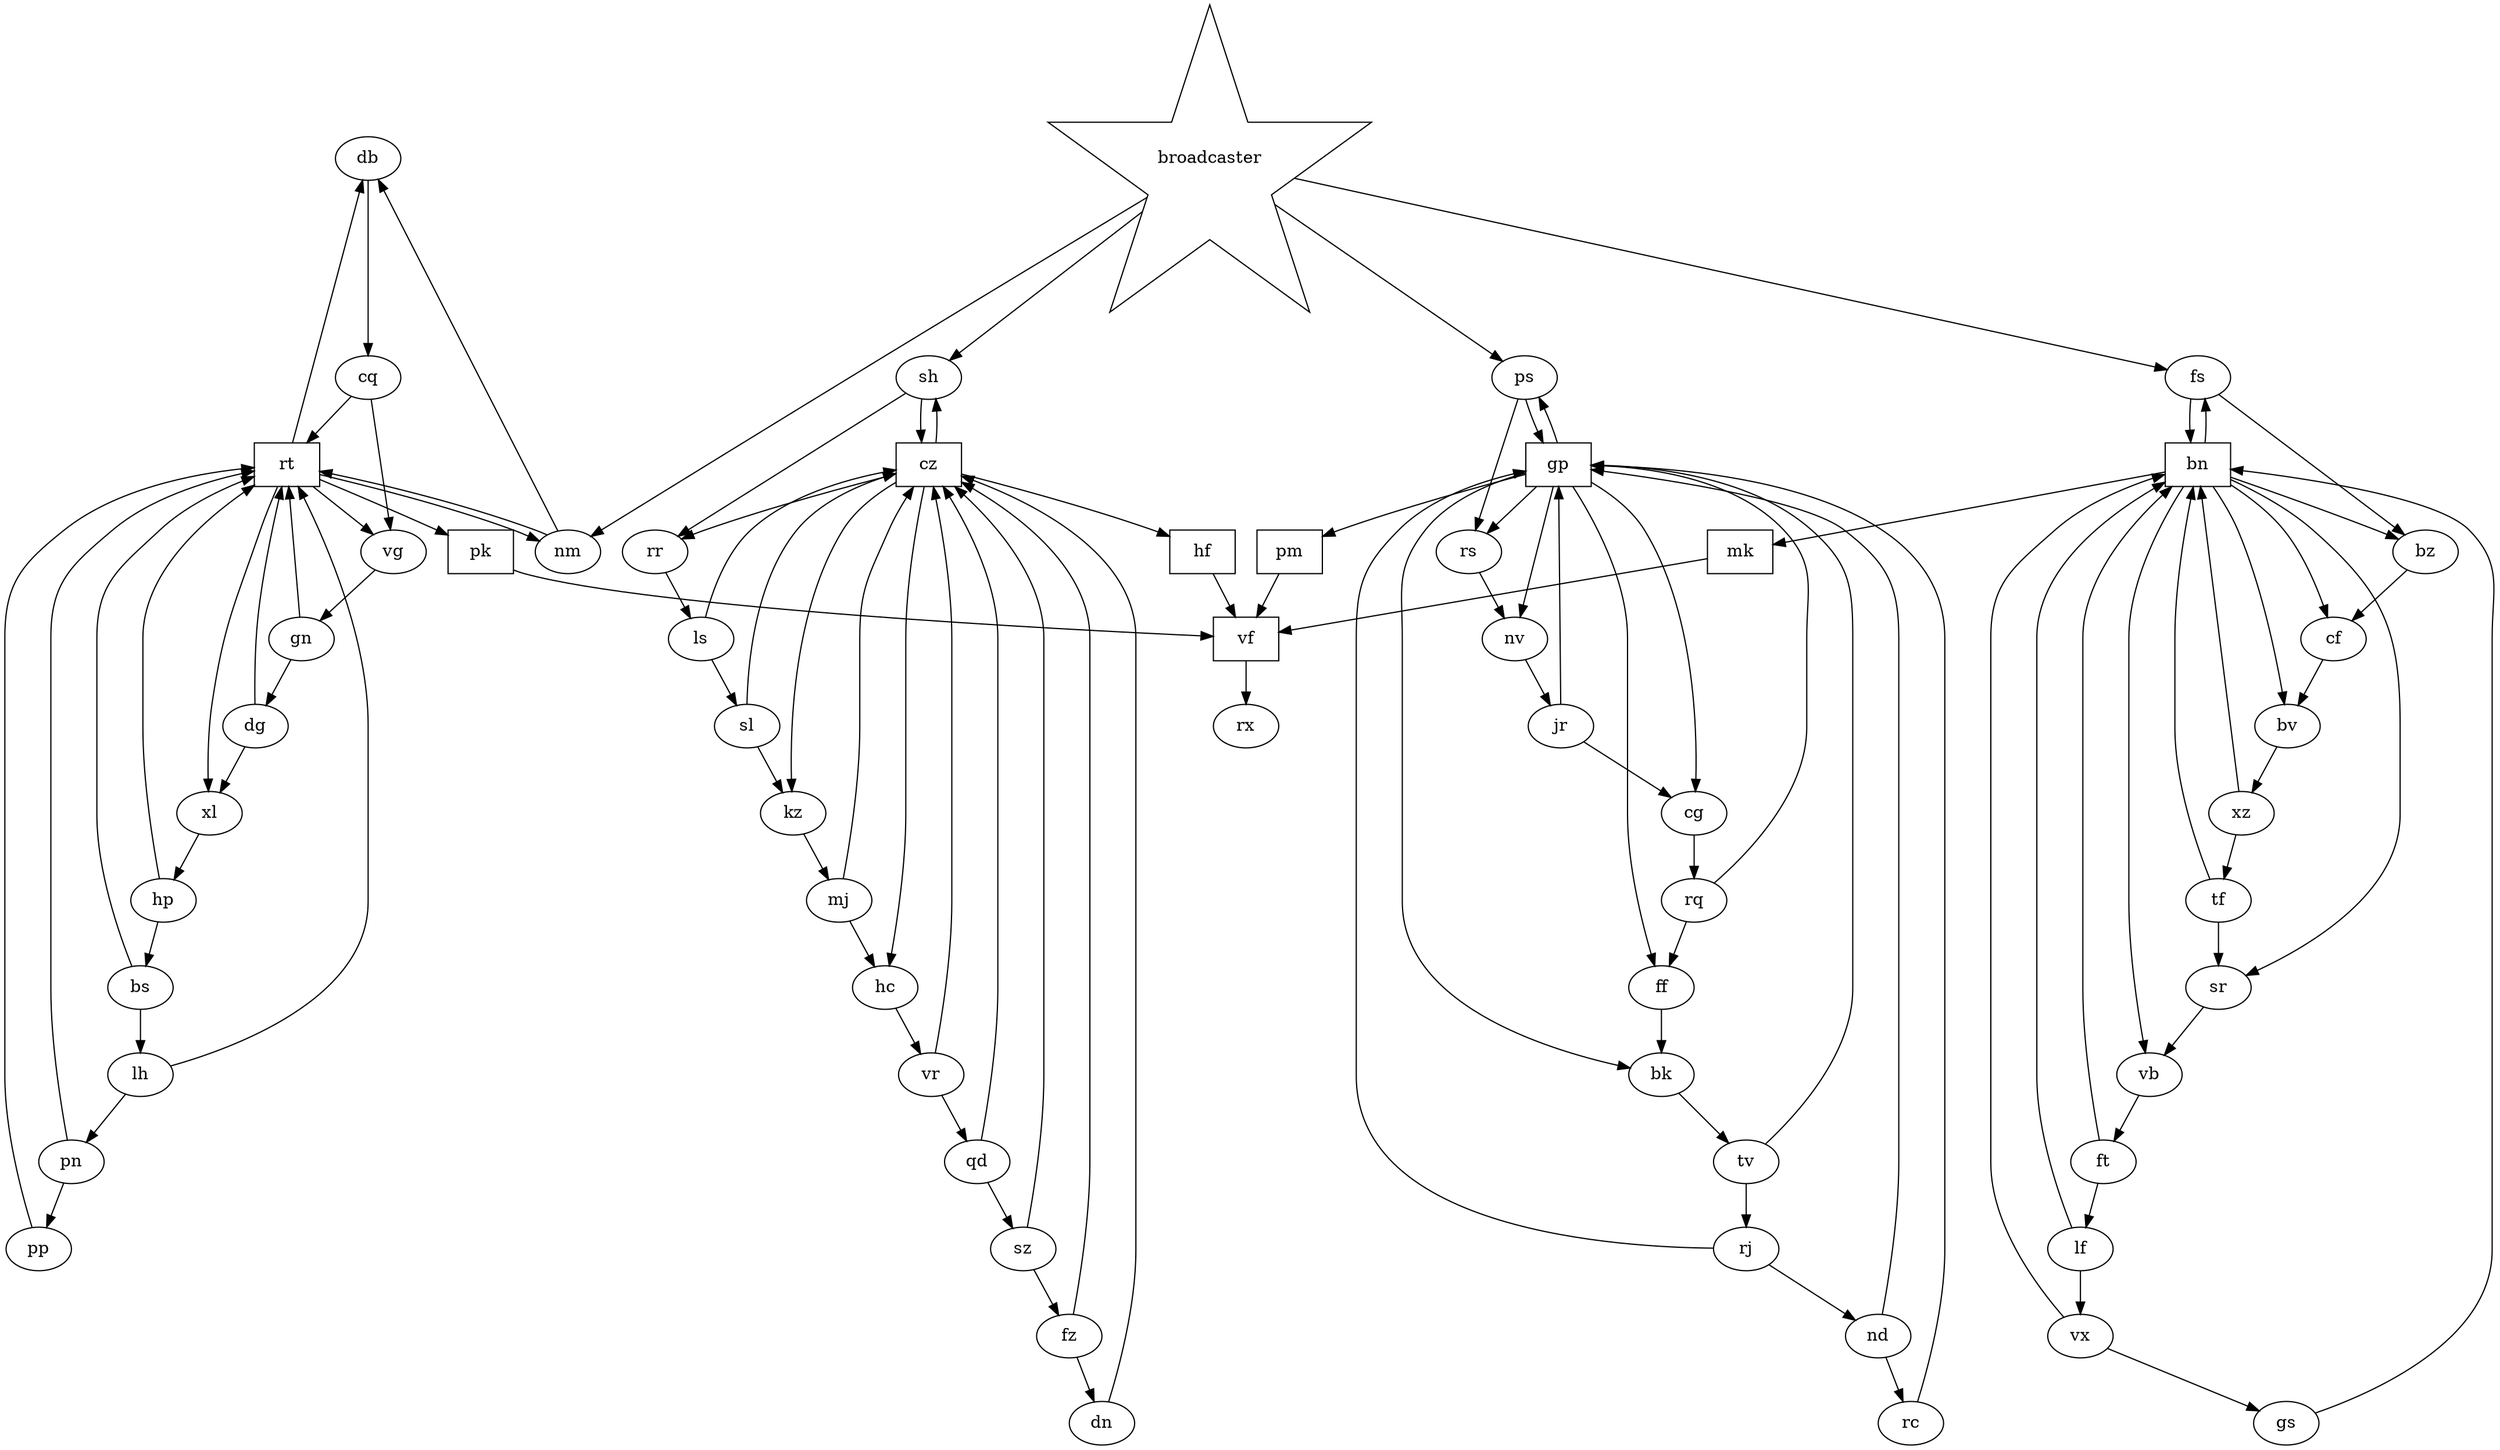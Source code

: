 digraph {
    db -> cq;
    rj -> {gp nd};
    ff -> bk;
    rc -> gp;
    bk -> tv;
    xz -> {tf bn};
    gs -> bn;
    ps -> {rs gp};
    jr -> {gp cg};
    pm [shape=box];
    pm -> vf;
    pn -> {pp rt};
    nv -> jr;
    rs -> nv;
    kz -> mj;
    nd -> {rc gp};
    nm -> {rt db};
    dg -> {rt xl};
    vg -> gn;
    hc -> vr;
    ft -> {lf bn};
    mj -> {hc cz};
    vb -> ft;
    qd -> {cz sz};
    pp -> rt;
    cq -> {rt vg};
    sr -> vb;
    lf -> {vx bn};
    lh -> {pn rt};
    ls -> {sl cz};
    tv -> {gp rj};
    tf -> {sr bn};
    mk [shape=box];
    mk -> vf;
    bs -> {rt lh};
    vx -> {bn gs};
    bn [shape=box];
    bn -> {fs bv vb mk sr bz cf};
    rr -> ls;
    bv -> xz;
    hp -> {bs rt};
    pk [shape=box];
    pk -> vf;
    cg -> rq;
    gn -> {rt dg};
    cz [shape=box];
    cz -> {hc kz rr hf sh};
    sl -> {cz kz};
    broadcaster [shape=star];
    broadcaster -> {sh nm ps fs};
    cf -> bv;
    vf [shape=box];
    vf -> rx;
    rt [shape=box];
    rt -> {pk xl nm vg db};
    xl -> hp;
    sh -> {rr cz};
    bz -> cf;
    fz -> {dn cz};
    gp [shape=box];
    gp -> {rs nv pm cg ff bk ps};
    fs -> {bz bn};
    hf [shape=box];
    hf -> vf;
    vr -> {cz qd};
    rq -> {gp ff};
    sz -> {cz fz};
    dn -> cz;
}